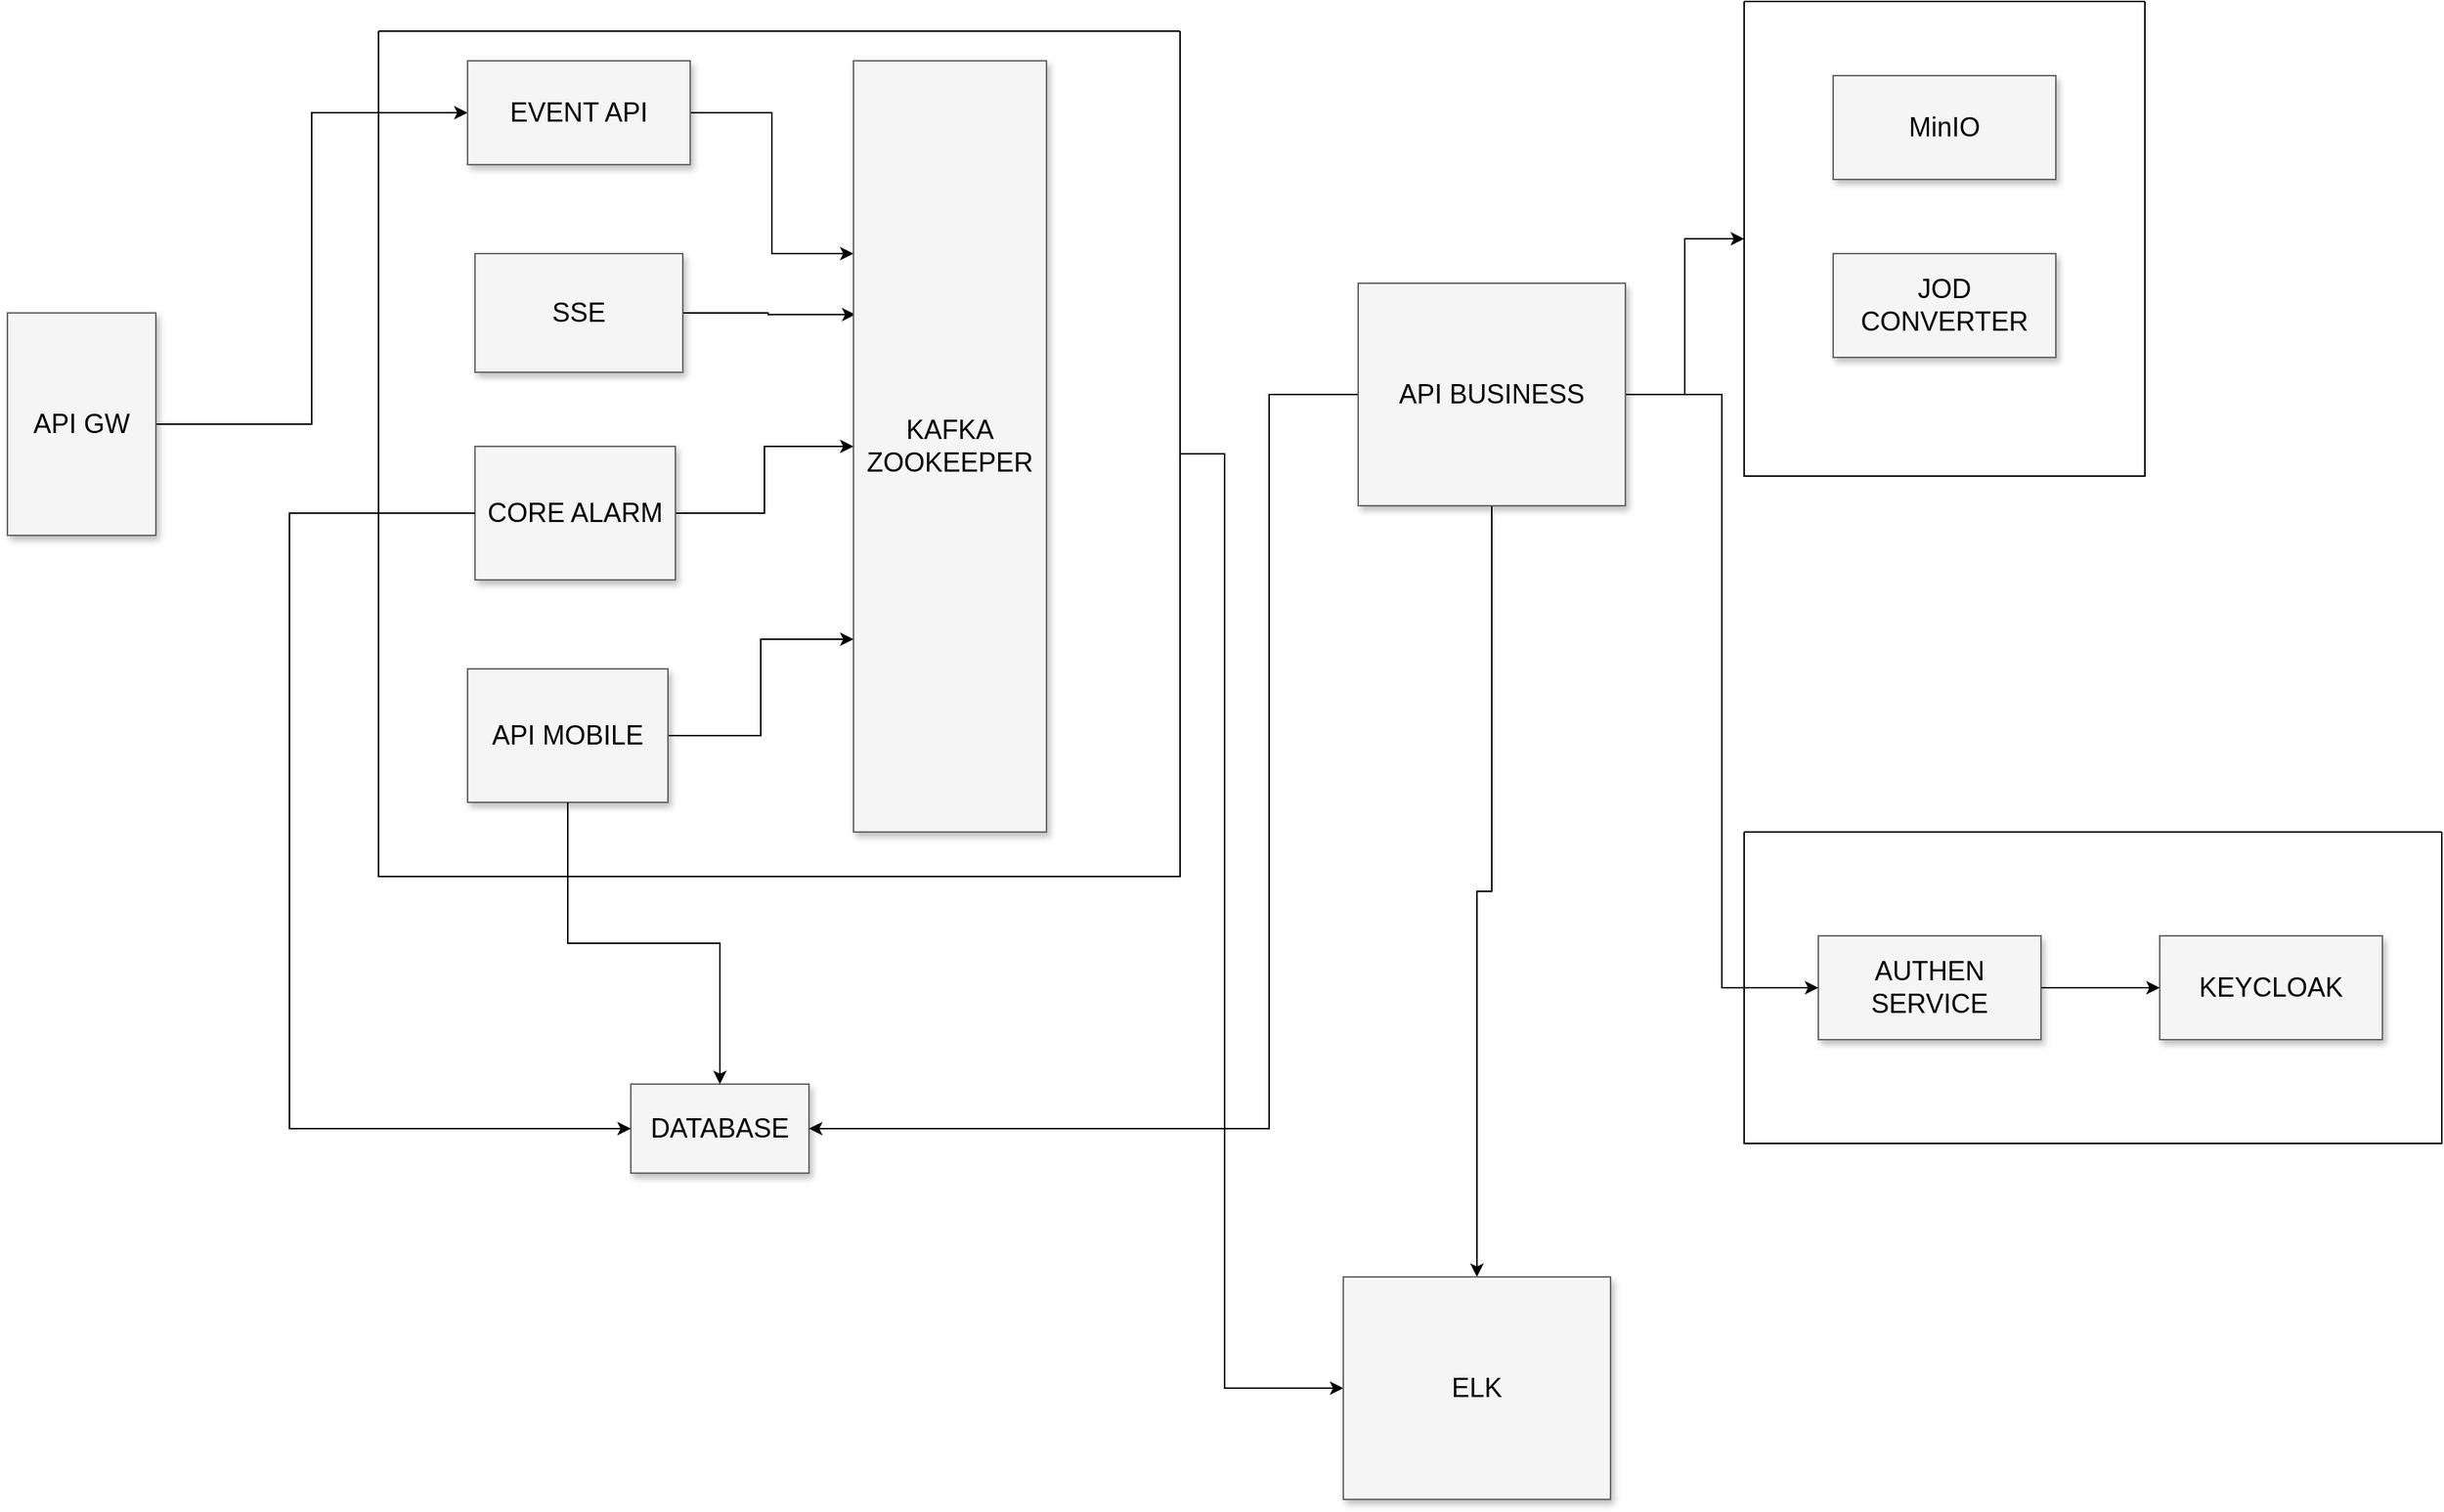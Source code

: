 <mxfile version="21.5.0" type="github">
  <diagram name="Page-1" id="90a13364-a465-7bf4-72fc-28e22215d7a0">
    <mxGraphModel dx="2049" dy="1016" grid="1" gridSize="10" guides="1" tooltips="1" connect="1" arrows="1" fold="1" page="1" pageScale="1.5" pageWidth="1169" pageHeight="826" background="none" math="0" shadow="0">
      <root>
        <mxCell id="0" style=";html=1;" />
        <mxCell id="1" style=";html=1;" parent="0" />
        <mxCell id="3a17f1ce550125da-4" value="DATABASE" style="whiteSpace=wrap;html=1;shadow=1;fontSize=18;fillColor=#f5f5f5;strokeColor=#666666;" parent="1" vertex="1">
          <mxGeometry x="450" y="930" width="120" height="60" as="geometry" />
        </mxCell>
        <mxCell id="MxNS5dehUmEeH4CpXouu-13" style="edgeStyle=orthogonalEdgeStyle;rounded=0;orthogonalLoop=1;jettySize=auto;html=1;entryX=0;entryY=0.5;entryDx=0;entryDy=0;" edge="1" parent="1" source="MxNS5dehUmEeH4CpXouu-1" target="MxNS5dehUmEeH4CpXouu-4">
          <mxGeometry relative="1" as="geometry" />
        </mxCell>
        <mxCell id="MxNS5dehUmEeH4CpXouu-1" value="API GW" style="whiteSpace=wrap;html=1;shadow=1;fontSize=18;fillColor=#f5f5f5;strokeColor=#666666;" vertex="1" parent="1">
          <mxGeometry x="30" y="410" width="100" height="150" as="geometry" />
        </mxCell>
        <mxCell id="MxNS5dehUmEeH4CpXouu-41" style="edgeStyle=orthogonalEdgeStyle;rounded=0;orthogonalLoop=1;jettySize=auto;html=1;entryX=0;entryY=0.5;entryDx=0;entryDy=0;" edge="1" parent="1" source="MxNS5dehUmEeH4CpXouu-3" target="MxNS5dehUmEeH4CpXouu-39">
          <mxGeometry relative="1" as="geometry">
            <Array as="points">
              <mxPoint x="850" y="505" />
              <mxPoint x="850" y="1135" />
            </Array>
          </mxGeometry>
        </mxCell>
        <mxCell id="MxNS5dehUmEeH4CpXouu-3" value="" style="swimlane;startSize=0;" vertex="1" parent="1">
          <mxGeometry x="280" y="220" width="540" height="570" as="geometry" />
        </mxCell>
        <mxCell id="MxNS5dehUmEeH4CpXouu-15" style="edgeStyle=orthogonalEdgeStyle;rounded=0;orthogonalLoop=1;jettySize=auto;html=1;entryX=0;entryY=0.25;entryDx=0;entryDy=0;" edge="1" parent="MxNS5dehUmEeH4CpXouu-3" source="MxNS5dehUmEeH4CpXouu-4" target="MxNS5dehUmEeH4CpXouu-12">
          <mxGeometry relative="1" as="geometry" />
        </mxCell>
        <mxCell id="MxNS5dehUmEeH4CpXouu-4" value="EVENT API" style="whiteSpace=wrap;html=1;shadow=1;fontSize=18;fillColor=#f5f5f5;strokeColor=#666666;" vertex="1" parent="MxNS5dehUmEeH4CpXouu-3">
          <mxGeometry x="60" y="20" width="150" height="70" as="geometry" />
        </mxCell>
        <mxCell id="MxNS5dehUmEeH4CpXouu-14" style="edgeStyle=orthogonalEdgeStyle;rounded=0;orthogonalLoop=1;jettySize=auto;html=1;entryX=0.01;entryY=0.329;entryDx=0;entryDy=0;entryPerimeter=0;" edge="1" parent="MxNS5dehUmEeH4CpXouu-3" source="MxNS5dehUmEeH4CpXouu-5" target="MxNS5dehUmEeH4CpXouu-12">
          <mxGeometry relative="1" as="geometry" />
        </mxCell>
        <mxCell id="MxNS5dehUmEeH4CpXouu-5" value="SSE" style="whiteSpace=wrap;html=1;shadow=1;fontSize=18;fillColor=#f5f5f5;strokeColor=#666666;" vertex="1" parent="MxNS5dehUmEeH4CpXouu-3">
          <mxGeometry x="65" y="150" width="140" height="80" as="geometry" />
        </mxCell>
        <mxCell id="MxNS5dehUmEeH4CpXouu-16" style="edgeStyle=orthogonalEdgeStyle;rounded=0;orthogonalLoop=1;jettySize=auto;html=1;entryX=0;entryY=0.5;entryDx=0;entryDy=0;" edge="1" parent="MxNS5dehUmEeH4CpXouu-3" source="MxNS5dehUmEeH4CpXouu-6" target="MxNS5dehUmEeH4CpXouu-12">
          <mxGeometry relative="1" as="geometry" />
        </mxCell>
        <mxCell id="MxNS5dehUmEeH4CpXouu-6" value="CORE ALARM" style="whiteSpace=wrap;html=1;shadow=1;fontSize=18;fillColor=#f5f5f5;strokeColor=#666666;" vertex="1" parent="MxNS5dehUmEeH4CpXouu-3">
          <mxGeometry x="65" y="280" width="135" height="90" as="geometry" />
        </mxCell>
        <mxCell id="MxNS5dehUmEeH4CpXouu-18" style="edgeStyle=orthogonalEdgeStyle;rounded=0;orthogonalLoop=1;jettySize=auto;html=1;entryX=0;entryY=0.75;entryDx=0;entryDy=0;" edge="1" parent="MxNS5dehUmEeH4CpXouu-3" source="MxNS5dehUmEeH4CpXouu-11" target="MxNS5dehUmEeH4CpXouu-12">
          <mxGeometry relative="1" as="geometry" />
        </mxCell>
        <mxCell id="MxNS5dehUmEeH4CpXouu-11" value="API MOBILE" style="whiteSpace=wrap;html=1;shadow=1;fontSize=18;fillColor=#f5f5f5;strokeColor=#666666;" vertex="1" parent="MxNS5dehUmEeH4CpXouu-3">
          <mxGeometry x="60" y="430" width="135" height="90" as="geometry" />
        </mxCell>
        <mxCell id="MxNS5dehUmEeH4CpXouu-12" value="&lt;div&gt;KAFKA&lt;/div&gt;&lt;div&gt;ZOOKEEPER&lt;br&gt;&lt;/div&gt;" style="whiteSpace=wrap;html=1;shadow=1;fontSize=18;fillColor=#f5f5f5;strokeColor=#666666;" vertex="1" parent="MxNS5dehUmEeH4CpXouu-3">
          <mxGeometry x="320" y="20" width="130" height="520" as="geometry" />
        </mxCell>
        <mxCell id="MxNS5dehUmEeH4CpXouu-17" style="edgeStyle=orthogonalEdgeStyle;rounded=0;orthogonalLoop=1;jettySize=auto;html=1;entryX=0.5;entryY=0;entryDx=0;entryDy=0;" edge="1" parent="1" source="MxNS5dehUmEeH4CpXouu-11" target="3a17f1ce550125da-4">
          <mxGeometry relative="1" as="geometry" />
        </mxCell>
        <mxCell id="MxNS5dehUmEeH4CpXouu-19" style="edgeStyle=orthogonalEdgeStyle;rounded=0;orthogonalLoop=1;jettySize=auto;html=1;entryX=0;entryY=0.5;entryDx=0;entryDy=0;" edge="1" parent="1" source="MxNS5dehUmEeH4CpXouu-6" target="3a17f1ce550125da-4">
          <mxGeometry relative="1" as="geometry">
            <Array as="points">
              <mxPoint x="220" y="545" />
              <mxPoint x="220" y="960" />
            </Array>
          </mxGeometry>
        </mxCell>
        <mxCell id="MxNS5dehUmEeH4CpXouu-20" value="" style="swimlane;startSize=0;" vertex="1" parent="1">
          <mxGeometry x="1200" y="200" width="270" height="320" as="geometry" />
        </mxCell>
        <mxCell id="MxNS5dehUmEeH4CpXouu-21" value="MinIO" style="whiteSpace=wrap;html=1;shadow=1;fontSize=18;fillColor=#f5f5f5;strokeColor=#666666;" vertex="1" parent="MxNS5dehUmEeH4CpXouu-20">
          <mxGeometry x="60" y="50" width="150" height="70" as="geometry" />
        </mxCell>
        <mxCell id="MxNS5dehUmEeH4CpXouu-24" value="JOD CONVERTER" style="whiteSpace=wrap;html=1;shadow=1;fontSize=18;fillColor=#f5f5f5;strokeColor=#666666;" vertex="1" parent="MxNS5dehUmEeH4CpXouu-20">
          <mxGeometry x="60" y="170" width="150" height="70" as="geometry" />
        </mxCell>
        <mxCell id="MxNS5dehUmEeH4CpXouu-27" value="" style="swimlane;startSize=0;" vertex="1" parent="1">
          <mxGeometry x="1200" y="760" width="470" height="210" as="geometry" />
        </mxCell>
        <mxCell id="MxNS5dehUmEeH4CpXouu-28" value="KEYCLOAK" style="whiteSpace=wrap;html=1;shadow=1;fontSize=18;fillColor=#f5f5f5;strokeColor=#666666;" vertex="1" parent="MxNS5dehUmEeH4CpXouu-27">
          <mxGeometry x="280" y="70" width="150" height="70" as="geometry" />
        </mxCell>
        <mxCell id="MxNS5dehUmEeH4CpXouu-37" style="edgeStyle=orthogonalEdgeStyle;rounded=0;orthogonalLoop=1;jettySize=auto;html=1;entryX=0;entryY=0.5;entryDx=0;entryDy=0;" edge="1" parent="MxNS5dehUmEeH4CpXouu-27" source="MxNS5dehUmEeH4CpXouu-30" target="MxNS5dehUmEeH4CpXouu-28">
          <mxGeometry relative="1" as="geometry" />
        </mxCell>
        <mxCell id="MxNS5dehUmEeH4CpXouu-30" value="&lt;div&gt;AUTHEN SERVICE&lt;/div&gt;" style="whiteSpace=wrap;html=1;shadow=1;fontSize=18;fillColor=#f5f5f5;strokeColor=#666666;" vertex="1" parent="MxNS5dehUmEeH4CpXouu-27">
          <mxGeometry x="50" y="70" width="150" height="70" as="geometry" />
        </mxCell>
        <mxCell id="MxNS5dehUmEeH4CpXouu-34" style="edgeStyle=orthogonalEdgeStyle;rounded=0;orthogonalLoop=1;jettySize=auto;html=1;entryX=1;entryY=0.5;entryDx=0;entryDy=0;" edge="1" parent="1" source="MxNS5dehUmEeH4CpXouu-33" target="3a17f1ce550125da-4">
          <mxGeometry relative="1" as="geometry">
            <Array as="points">
              <mxPoint x="880" y="465" />
              <mxPoint x="880" y="960" />
            </Array>
          </mxGeometry>
        </mxCell>
        <mxCell id="MxNS5dehUmEeH4CpXouu-35" style="edgeStyle=orthogonalEdgeStyle;rounded=0;orthogonalLoop=1;jettySize=auto;html=1;" edge="1" parent="1" source="MxNS5dehUmEeH4CpXouu-33" target="MxNS5dehUmEeH4CpXouu-20">
          <mxGeometry relative="1" as="geometry" />
        </mxCell>
        <mxCell id="MxNS5dehUmEeH4CpXouu-38" style="edgeStyle=orthogonalEdgeStyle;rounded=0;orthogonalLoop=1;jettySize=auto;html=1;entryX=0;entryY=0.5;entryDx=0;entryDy=0;" edge="1" parent="1" source="MxNS5dehUmEeH4CpXouu-33" target="MxNS5dehUmEeH4CpXouu-30">
          <mxGeometry relative="1" as="geometry" />
        </mxCell>
        <mxCell id="MxNS5dehUmEeH4CpXouu-40" style="edgeStyle=orthogonalEdgeStyle;rounded=0;orthogonalLoop=1;jettySize=auto;html=1;entryX=0.5;entryY=0;entryDx=0;entryDy=0;" edge="1" parent="1" source="MxNS5dehUmEeH4CpXouu-33" target="MxNS5dehUmEeH4CpXouu-39">
          <mxGeometry relative="1" as="geometry" />
        </mxCell>
        <mxCell id="MxNS5dehUmEeH4CpXouu-33" value="API BUSINESS" style="whiteSpace=wrap;html=1;shadow=1;fontSize=18;fillColor=#f5f5f5;strokeColor=#666666;" vertex="1" parent="1">
          <mxGeometry x="940" y="390" width="180" height="150" as="geometry" />
        </mxCell>
        <mxCell id="MxNS5dehUmEeH4CpXouu-39" value="ELK" style="whiteSpace=wrap;html=1;shadow=1;fontSize=18;fillColor=#f5f5f5;strokeColor=#666666;" vertex="1" parent="1">
          <mxGeometry x="930" y="1060" width="180" height="150" as="geometry" />
        </mxCell>
      </root>
    </mxGraphModel>
  </diagram>
</mxfile>
